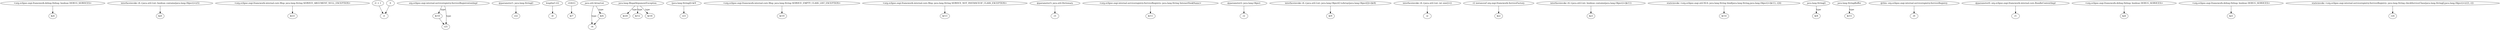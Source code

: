 digraph g {
0[label="<org.eclipse.osgi.framework.debug.Debug: boolean DEBUG_SERVICES>"]
1[label="$z4"]
0->1[label=""]
2[label="interfaceinvoke r4.<java.util.List: boolean contains(java.lang.Object)>(r5)"]
3[label="$z0"]
2->3[label=""]
4[label="<org.eclipse.osgi.framework.internal.core.Msg: java.lang.String SERVICE_ARGUMENT_NULL_EXCEPTION>"]
5[label="$r21"]
4->5[label=""]
6[label="i1 + 1"]
7[label="i1"]
6->7[label=""]
8[label="org.eclipse.osgi.internal.serviceregistry.ServiceRegistrationImpl"]
9[label="$r10"]
8->9[label="type"]
10[label="@parameter1: java.lang.String[]"]
11[label="r22"]
10->11[label=""]
12[label="lengthof r22"]
13[label="i0"]
12->13[label=""]
14[label="r22[i1]"]
15[label="$r7"]
14->15[label=""]
16[label="java.util.ArrayList"]
17[label="r4"]
16->17[label="type"]
18[label="java.lang.IllegalArgumentException"]
19[label="$r20"]
18->19[label="type"]
20[label="(java.lang.String[]) $r9"]
21[label="r23"]
20->21[label=""]
22[label="$r6"]
16->22[label="type"]
23[label="r25"]
9->23[label=""]
24[label="$r12"]
18->24[label="type"]
25[label="<org.eclipse.osgi.framework.internal.core.Msg: java.lang.String SERVICE_EMPTY_CLASS_LIST_EXCEPTION>"]
26[label="$r19"]
25->26[label=""]
27[label="<org.eclipse.osgi.framework.internal.core.Msg: java.lang.String SERVICE_NOT_INSTANCEOF_CLASS_EXCEPTION>"]
28[label="$r13"]
27->28[label=""]
29[label="@parameter3: java.util.Dictionary"]
30[label="r3"]
29->30[label=""]
31[label="<org.eclipse.osgi.internal.serviceregistry.ServiceRegistry: java.lang.String listenerHookName>"]
32[label="$r11"]
31->32[label=""]
33[label="@parameter2: java.lang.Object"]
34[label="r2"]
33->34[label=""]
35[label="interfaceinvoke r4.<java.util.List: java.lang.Object[] toArray(java.lang.Object[])>($r8)"]
36[label="$r9"]
35->36[label=""]
37[label="interfaceinvoke r4.<java.util.List: int size()>()"]
38[label="i2"]
37->38[label=""]
39[label="r2 instanceof org.osgi.framework.ServiceFactory"]
40[label="$z2"]
39->40[label=""]
41[label="interfaceinvoke r4.<java.util.List: boolean contains(java.lang.Object)>($r11)"]
42[label="$z3"]
41->42[label=""]
43[label="$r18"]
18->43[label="type"]
44[label="staticinvoke <org.eclipse.osgi.util.NLS: java.lang.String bind(java.lang.String,java.lang.Object)>($r13, r24)"]
45[label="$r14"]
44->45[label=""]
46[label="0"]
46->7[label=""]
8->23[label="type"]
47[label="java.lang.String[]"]
48[label="$r8"]
47->48[label="type"]
22->17[label=""]
49[label="java.lang.StringBuffer"]
50[label="$r15"]
49->50[label="type"]
51[label="@this: org.eclipse.osgi.internal.serviceregistry.ServiceRegistry"]
52[label="r0"]
51->52[label=""]
53[label="@parameter0: org.eclipse.osgi.framework.internal.core.BundleContextImpl"]
54[label="r1"]
53->54[label=""]
55[label="<org.eclipse.osgi.framework.debug.Debug: boolean DEBUG_SERVICES>"]
56[label="$z6"]
55->56[label=""]
57[label="<org.eclipse.osgi.framework.debug.Debug: boolean DEBUG_SERVICES>"]
58[label="$z5"]
57->58[label=""]
59[label="staticinvoke <org.eclipse.osgi.internal.serviceregistry.ServiceRegistry: java.lang.String checkServiceClass(java.lang.String[],java.lang.Object)>(r23, r2)"]
60[label="r24"]
59->60[label=""]
}